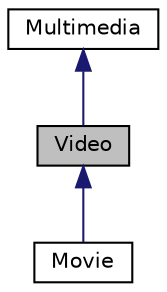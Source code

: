 digraph "Video"
{
 // LATEX_PDF_SIZE
  edge [fontname="Helvetica",fontsize="10",labelfontname="Helvetica",labelfontsize="10"];
  node [fontname="Helvetica",fontsize="10",shape=record];
  Node1 [label="Video",height=0.2,width=0.4,color="black", fillcolor="grey75", style="filled", fontcolor="black",tooltip="Video class, derived from Multimedia."];
  Node2 -> Node1 [dir="back",color="midnightblue",fontsize="10",style="solid",fontname="Helvetica"];
  Node2 [label="Multimedia",height=0.2,width=0.4,color="black", fillcolor="white", style="filled",URL="$classMultimedia.html",tooltip="Multimedia class, abstract class of multimedia."];
  Node1 -> Node3 [dir="back",color="midnightblue",fontsize="10",style="solid",fontname="Helvetica"];
  Node3 [label="Movie",height=0.2,width=0.4,color="black", fillcolor="white", style="filled",URL="$classMovie.html",tooltip="Movie class, represents a movie."];
}
